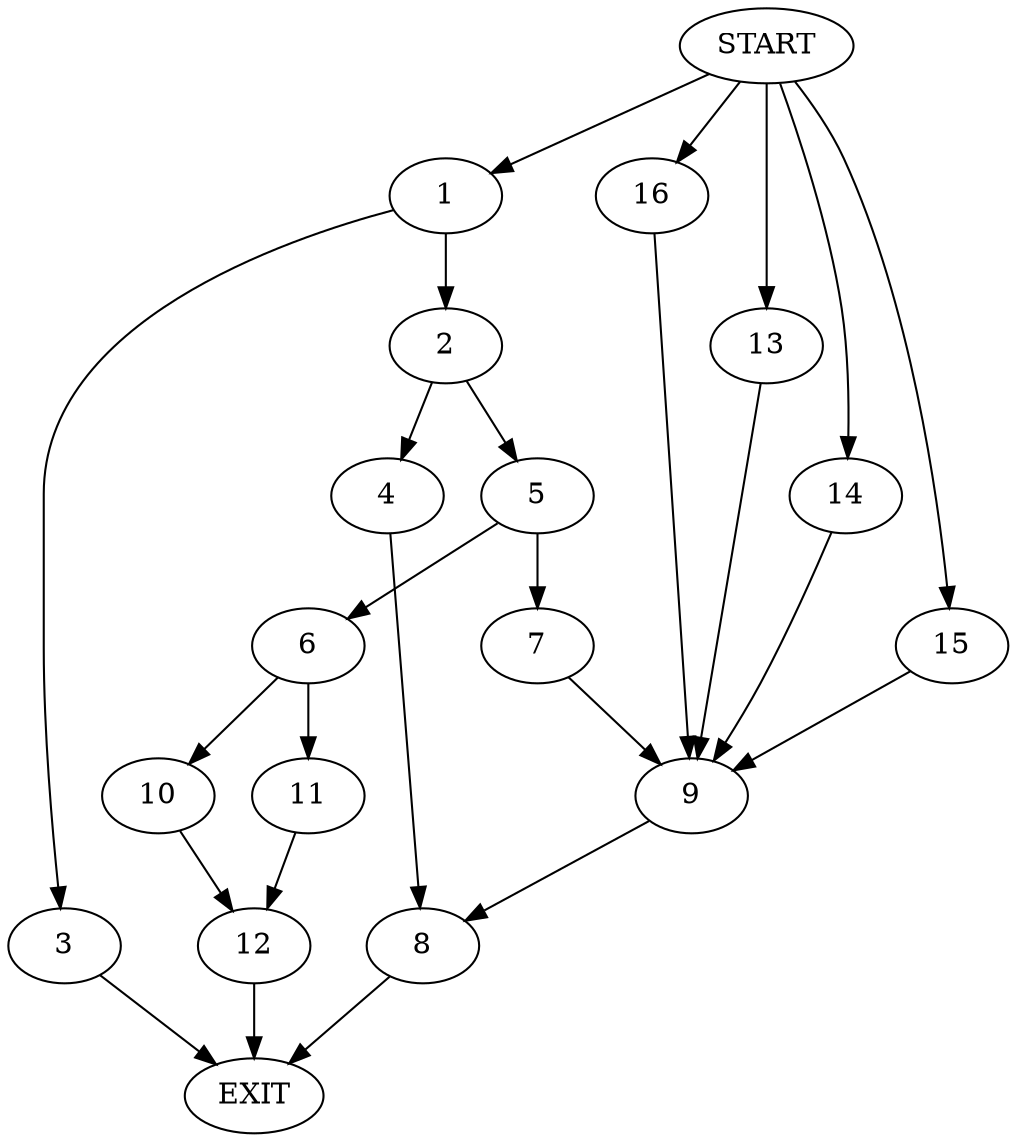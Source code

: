 digraph {
0 [label="START"]
17 [label="EXIT"]
0 -> 1
1 -> 2
1 -> 3
3 -> 17
2 -> 4
2 -> 5
5 -> 6
5 -> 7
4 -> 8
7 -> 9
6 -> 10
6 -> 11
10 -> 12
11 -> 12
12 -> 17
9 -> 8
0 -> 13
13 -> 9
0 -> 14
14 -> 9
0 -> 15
15 -> 9
0 -> 16
16 -> 9
8 -> 17
}

